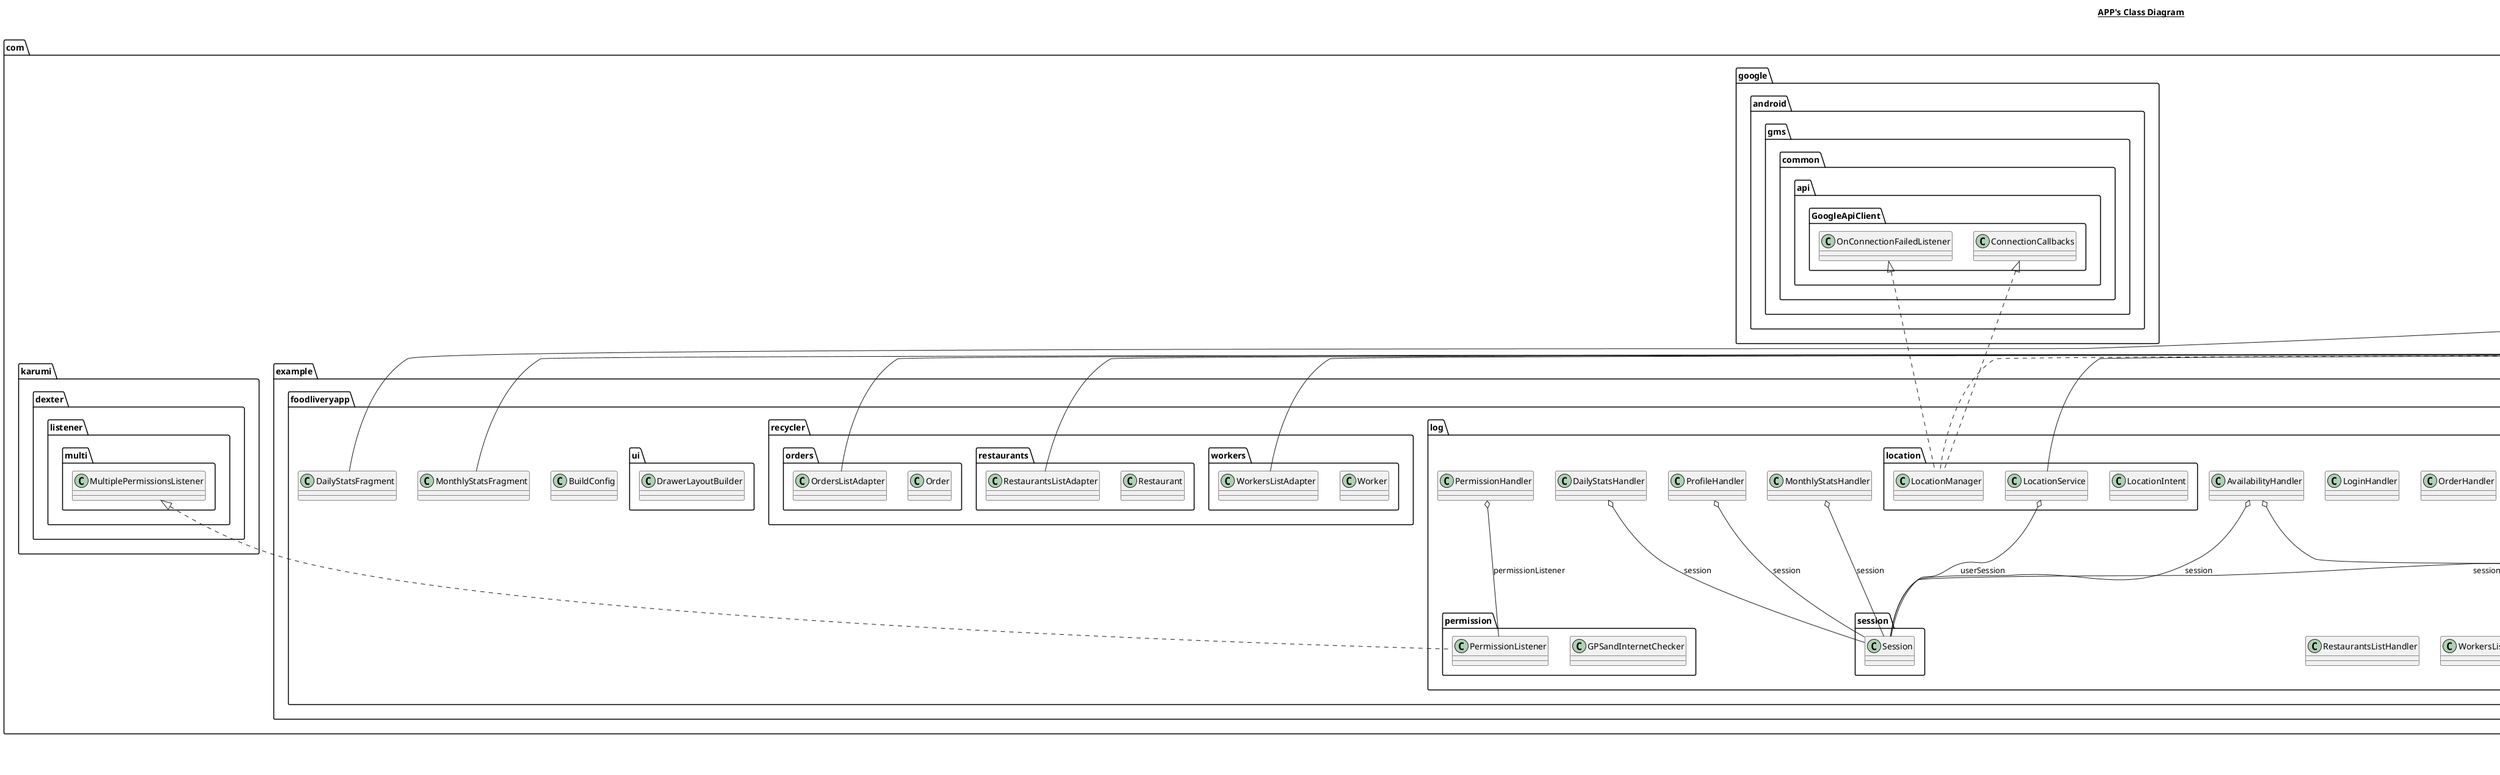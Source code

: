 @startuml

title __APP's Class Diagram__\n

  namespace com.example.foodliveryapp {
    class com.example.foodliveryapp.BuildConfig {
    }
  }
  

  namespace com.example.foodliveryapp {
    class com.example.foodliveryapp.DailyStatsFragment {
    }
  }
  

  namespace com.example.foodliveryapp {
    class com.example.foodliveryapp.MonthlyStatsFragment {
    }
  }
  

  namespace com.example.foodliveryapp {
    namespace data.form {
      class com.example.foodliveryapp.data.form.AvailabilityForm {
      }
    }
  }
  

  namespace com.example.foodliveryapp {
    namespace data.form {
      class com.example.foodliveryapp.data.form.OpinionForm {
      }
    }
  }
  

  namespace com.example.foodliveryapp {
    namespace data.form {
      class com.example.foodliveryapp.data.form.RegisterForm {
      }
    }
  }
  

  namespace com.example.foodliveryapp {
    namespace data.order {
      class com.example.foodliveryapp.data.order.DetailedOrder {
      }
    }
  }
  

  namespace com.example.foodliveryapp {
    namespace data.order {
      class com.example.foodliveryapp.data.order.OrderStatusType {
      }
    }
  }
  

  namespace com.example.foodliveryapp {
    namespace data.price {
      class com.example.foodliveryapp.data.price.PriceType {
      }
    }
  }
  

  namespace com.example.foodliveryapp {
    namespace database {
      class com.example.foodliveryapp.database.RequestHandler {
      }
    }
  }
  

  namespace com.example.foodliveryapp {
    namespace database {
      interface com.example.foodliveryapp.database.ServerCallback {
      }
    }
  }
  

  namespace com.example.foodliveryapp {
    namespace database {
      interface com.example.foodliveryapp.database.ServerErrorCallback {
      }
    }
  }
  

  namespace com.example.foodliveryapp {
    namespace database {
      class com.example.foodliveryapp.database.Services {
      }
    }
  }
  

  namespace com.example.foodliveryapp {
    namespace log {
      class com.example.foodliveryapp.log.AvailabilityHandler {
      }
    }
  }
  

  namespace com.example.foodliveryapp {
    namespace log {
      class com.example.foodliveryapp.log.DailyStatsHandler {
      }
    }
  }
  

  namespace com.example.foodliveryapp {
    namespace log {
      class com.example.foodliveryapp.log.DetailedOrderHandler {
      }
    }
  }
  

  namespace com.example.foodliveryapp {
    namespace log {
      class com.example.foodliveryapp.log.LoginHandler {
      }
    }
  }
  

  namespace com.example.foodliveryapp {
    namespace log {
      class com.example.foodliveryapp.log.MonthlyStatsHandler {
      }
    }
  }
  

  namespace com.example.foodliveryapp {
    namespace log {
      class com.example.foodliveryapp.log.OpinionHandler {
      }
    }
  }
  

  namespace com.example.foodliveryapp {
    namespace log {
      class com.example.foodliveryapp.log.OrderHandler {
      }
    }
  }
  

  namespace com.example.foodliveryapp {
    namespace log {
      class com.example.foodliveryapp.log.PermissionHandler {
      }
    }
  }
  

  namespace com.example.foodliveryapp {
    namespace log {
      class com.example.foodliveryapp.log.ProfileHandler {
      }
    }
  }
  

  namespace com.example.foodliveryapp {
    namespace log {
      class com.example.foodliveryapp.log.RegisterHandler {
      }
    }
  }
  

  namespace com.example.foodliveryapp {
    namespace log {
      class com.example.foodliveryapp.log.RestaurantsListHandler {
      }
    }
  }
  

  namespace com.example.foodliveryapp {
    namespace log {
      class com.example.foodliveryapp.log.WorkersListHandler {
      }
    }
  }
  

  namespace com.example.foodliveryapp {
    namespace log {
      namespace location {
        class com.example.foodliveryapp.log.location.LocationIntent {
        }
      }
    }
  }
  

  namespace com.example.foodliveryapp {
    namespace log {
      namespace location {
        class com.example.foodliveryapp.log.location.LocationManager {
        }
      }
    }
  }
  

  namespace com.example.foodliveryapp {
    namespace log {
      namespace location {
        class com.example.foodliveryapp.log.location.LocationService {
        }
      }
    }
  }
  

  namespace com.example.foodliveryapp {
    namespace log {
      namespace permission {
        class com.example.foodliveryapp.log.permission.GPSandInternetChecker {
        }
      }
    }
  }
  

  namespace com.example.foodliveryapp {
    namespace log {
      namespace permission {
        class com.example.foodliveryapp.log.permission.PermissionListener {
        }
      }
    }
  }
  

  namespace com.example.foodliveryapp {
    namespace log {
      namespace session {
        class com.example.foodliveryapp.log.session.Session {
        }
      }
    }
  }
  

  namespace com.example.foodliveryapp {
    namespace recycler.orders {
      class com.example.foodliveryapp.recycler.orders.Order {
      }
    }
  }
  

  namespace com.example.foodliveryapp {
    namespace recycler.orders {
      class com.example.foodliveryapp.recycler.orders.OrdersListAdapter {
      }
    }
  }
  

  namespace com.example.foodliveryapp {
    namespace recycler.restaurants {
      class com.example.foodliveryapp.recycler.restaurants.Restaurant {
      }
    }
  }
  

  namespace com.example.foodliveryapp {
    namespace recycler.restaurants {
      class com.example.foodliveryapp.recycler.restaurants.RestaurantsListAdapter {
      }
    }
  }
  

  namespace com.example.foodliveryapp {
    namespace recycler.workers {
      class com.example.foodliveryapp.recycler.workers.Worker {
      }
    }
  }
  

  namespace com.example.foodliveryapp {
    namespace recycler.workers {
      class com.example.foodliveryapp.recycler.workers.WorkersListAdapter {
      }
    }
  }
  

  namespace com.example.foodliveryapp {
    namespace ui {
      class com.example.foodliveryapp.ui.DrawerLayoutBuilder {
      }
    }
  }
  

  com.example.foodliveryapp.DailyStatsFragment -up-|> androidx.fragment.app.Fragment
  com.example.foodliveryapp.MonthlyStatsFragment -up-|> androidx.fragment.app.Fragment
  com.example.foodliveryapp.log.AvailabilityHandler o-- com.example.foodliveryapp.data.form.AvailabilityForm : form
  com.example.foodliveryapp.log.AvailabilityHandler o-- com.example.foodliveryapp.log.session.Session : session
  com.example.foodliveryapp.log.DailyStatsHandler o-- com.example.foodliveryapp.log.session.Session : session
  com.example.foodliveryapp.log.DetailedOrderHandler o-- com.example.foodliveryapp.data.order.DetailedOrder : detailedOrder
  com.example.foodliveryapp.log.MonthlyStatsHandler o-- com.example.foodliveryapp.log.session.Session : session
  com.example.foodliveryapp.log.OpinionHandler o-- com.example.foodliveryapp.data.form.OpinionForm : form
  com.example.foodliveryapp.log.OpinionHandler o-- com.example.foodliveryapp.log.session.Session : session
  com.example.foodliveryapp.log.PermissionHandler o-- com.example.foodliveryapp.log.permission.PermissionListener : permissionListener
  com.example.foodliveryapp.log.ProfileHandler o-- com.example.foodliveryapp.log.session.Session : session
  com.example.foodliveryapp.log.RegisterHandler o-- com.example.foodliveryapp.data.form.RegisterForm : form
  com.example.foodliveryapp.log.location.LocationManager .up.|> android.location.LocationListener
  com.example.foodliveryapp.log.location.LocationManager .up.|> com.google.android.gms.common.api.GoogleApiClient.ConnectionCallbacks
  com.example.foodliveryapp.log.location.LocationManager .up.|> com.google.android.gms.common.api.GoogleApiClient.OnConnectionFailedListener
  com.example.foodliveryapp.log.location.LocationService -up-|> android.app.Service
  com.example.foodliveryapp.log.location.LocationService o-- com.example.foodliveryapp.log.session.Session : userSession
  com.example.foodliveryapp.log.permission.PermissionListener .up.|> com.karumi.dexter.listener.multi.MultiplePermissionsListener
  com.example.foodliveryapp.recycler.orders.OrdersListAdapter -up-|> androidx.recyclerview.widget.RecyclerView.Adapter
  com.example.foodliveryapp.recycler.restaurants.RestaurantsListAdapter -up-|> androidx.recyclerview.widget.RecyclerView.Adapter
  com.example.foodliveryapp.recycler.workers.WorkersListAdapter -up-|> androidx.recyclerview.widget.RecyclerView.Adapter


right footer


PlantUML diagram generated by SketchIt! (https://bitbucket.org/pmesmeur/sketch.it)
For more information about this tool, please contact philippe.mesmeur@gmail.com
endfooter

@enduml
